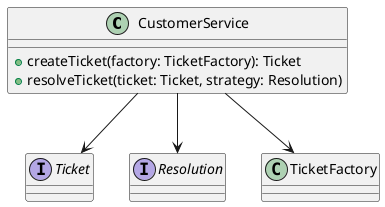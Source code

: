 @startuml

class CustomerService {
    +createTicket(factory: TicketFactory): Ticket
    +resolveTicket(ticket: Ticket, strategy: Resolution)
}

interface Ticket
interface Resolution

CustomerService --> Ticket
CustomerService --> Resolution
CustomerService --> TicketFactory

@enduml